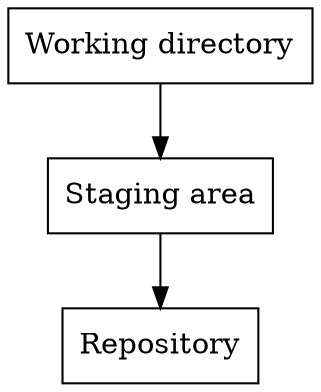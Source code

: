 digraph G {
	dpi = 300;
	work [label="Working directory", shape=box];
	stage [label="Staging area", shape=box];
	repo [label="Repository", shape=box];
	work -> stage -> repo;
}

